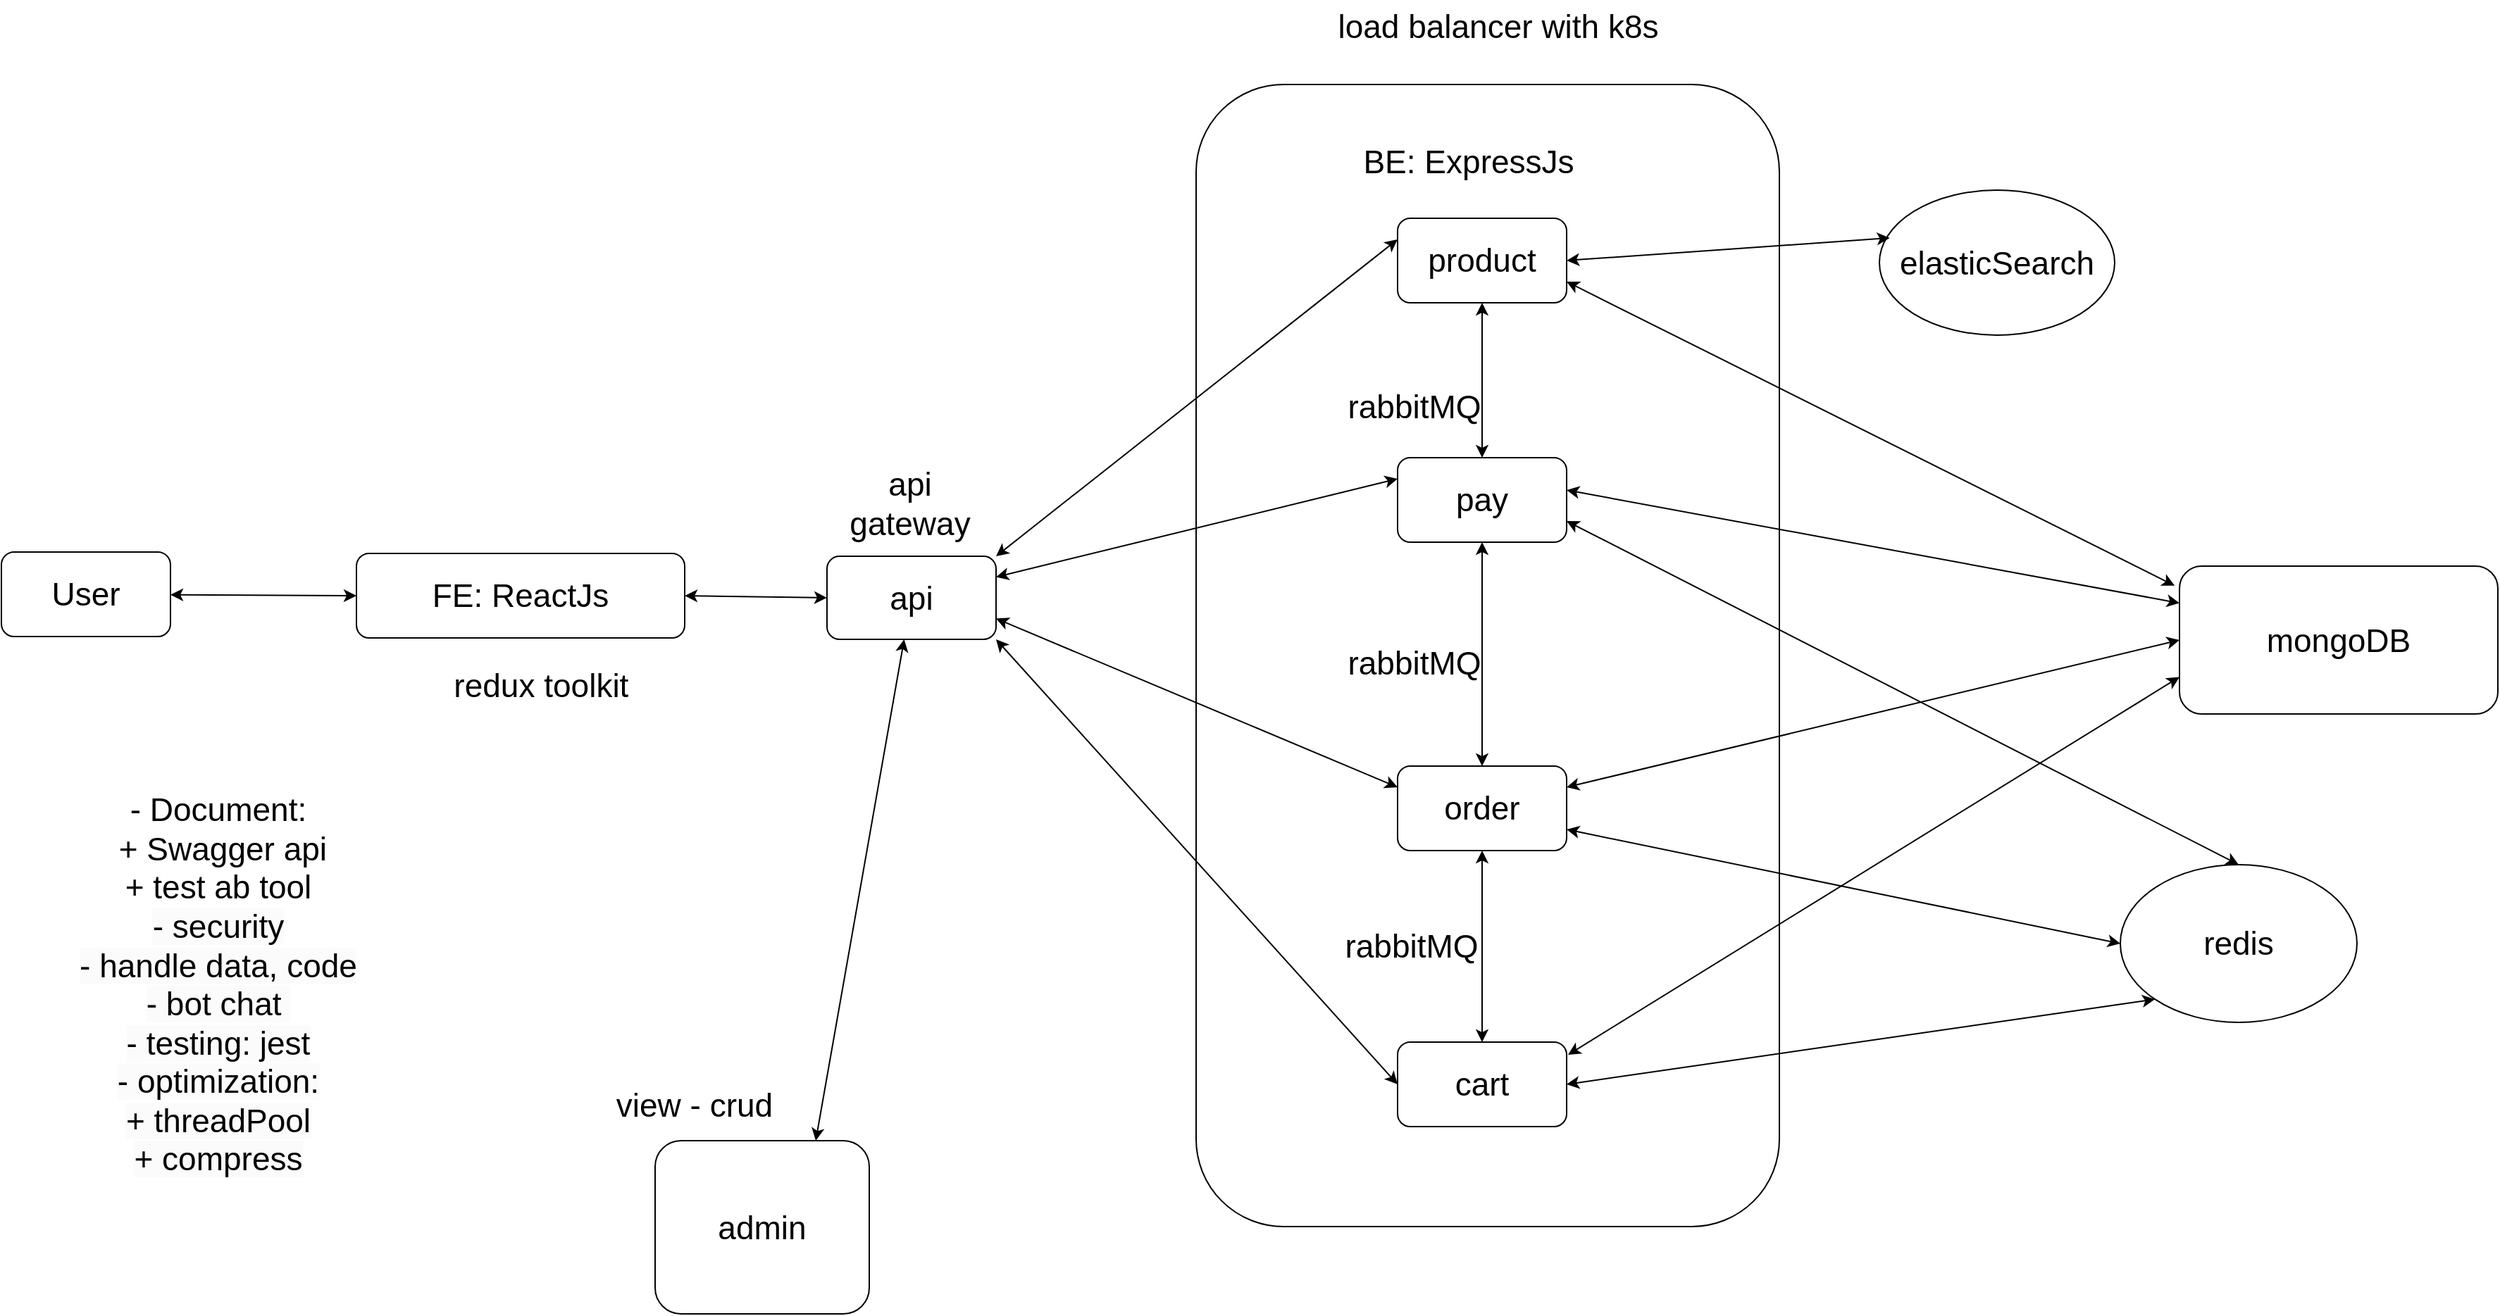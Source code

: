 <mxfile version="20.8.16" type="device"><diagram name="Page-1" id="qObm3ECjv3Qa3B2zsYYL"><mxGraphModel dx="4002" dy="2464" grid="1" gridSize="1" guides="1" tooltips="1" connect="1" arrows="1" fold="1" page="1" pageScale="1" pageWidth="850" pageHeight="1100" math="0" shadow="0"><root><mxCell id="0"/><mxCell id="1" parent="0"/><mxCell id="rB62T6FVKbhOmDA_tyK9-1" value="&lt;font style=&quot;font-size: 23px;&quot;&gt;FE: ReactJs&lt;/font&gt;" style="rounded=1;whiteSpace=wrap;html=1;" parent="1" vertex="1"><mxGeometry x="-719" y="144" width="233" height="60" as="geometry"/></mxCell><mxCell id="rB62T6FVKbhOmDA_tyK9-3" value="&amp;nbsp;redux toolkit" style="text;html=1;strokeColor=none;fillColor=none;align=center;verticalAlign=middle;whiteSpace=wrap;rounded=0;fontSize=23;" parent="1" vertex="1"><mxGeometry x="-661" y="216" width="140" height="44" as="geometry"/></mxCell><mxCell id="rB62T6FVKbhOmDA_tyK9-5" value="User" style="rounded=1;whiteSpace=wrap;html=1;fontSize=23;" parent="1" vertex="1"><mxGeometry x="-971" y="143" width="120" height="60" as="geometry"/></mxCell><mxCell id="rB62T6FVKbhOmDA_tyK9-6" value="admin" style="rounded=1;whiteSpace=wrap;html=1;fontSize=23;" parent="1" vertex="1"><mxGeometry x="-507" y="561" width="152" height="123" as="geometry"/></mxCell><mxCell id="rB62T6FVKbhOmDA_tyK9-9" value="product" style="rounded=1;whiteSpace=wrap;html=1;fontSize=23;" parent="1" vertex="1"><mxGeometry x="20" y="-94" width="120" height="60" as="geometry"/></mxCell><mxCell id="rB62T6FVKbhOmDA_tyK9-10" value="order&lt;br&gt;" style="rounded=1;whiteSpace=wrap;html=1;fontSize=23;" parent="1" vertex="1"><mxGeometry x="20" y="295" width="120" height="60" as="geometry"/></mxCell><mxCell id="rB62T6FVKbhOmDA_tyK9-11" value="cart" style="rounded=1;whiteSpace=wrap;html=1;fontSize=23;" parent="1" vertex="1"><mxGeometry x="20" y="491" width="120" height="60" as="geometry"/></mxCell><mxCell id="rB62T6FVKbhOmDA_tyK9-12" value="pay" style="rounded=1;whiteSpace=wrap;html=1;fontSize=23;" parent="1" vertex="1"><mxGeometry x="20" y="76" width="120" height="60" as="geometry"/></mxCell><mxCell id="rB62T6FVKbhOmDA_tyK9-14" value="load balancer with k8s" style="text;html=1;strokeColor=none;fillColor=none;align=center;verticalAlign=middle;whiteSpace=wrap;rounded=0;fontSize=23;" parent="1" vertex="1"><mxGeometry x="-98" y="-249" width="379" height="37" as="geometry"/></mxCell><mxCell id="rB62T6FVKbhOmDA_tyK9-19" value="mongoDB" style="whiteSpace=wrap;html=1;fontSize=23;fillColor=none;rounded=1;gradientColor=default;" parent="1" vertex="1"><mxGeometry x="575" y="153" width="226" height="105" as="geometry"/></mxCell><mxCell id="rB62T6FVKbhOmDA_tyK9-21" value="api" style="rounded=1;whiteSpace=wrap;html=1;strokeColor=default;fontSize=23;fillColor=default;gradientColor=none;" parent="1" vertex="1"><mxGeometry x="-385" y="146" width="120" height="59" as="geometry"/></mxCell><mxCell id="rB62T6FVKbhOmDA_tyK9-23" value="BE: ExpressJs" style="text;html=1;strokeColor=none;fillColor=none;align=center;verticalAlign=middle;whiteSpace=wrap;rounded=0;fontSize=23;" parent="1" vertex="1"><mxGeometry x="-11" y="-149" width="163" height="30" as="geometry"/></mxCell><mxCell id="rB62T6FVKbhOmDA_tyK9-25" value="" style="endArrow=classic;startArrow=classic;html=1;rounded=0;fontSize=23;entryX=0.5;entryY=1;entryDx=0;entryDy=0;exitX=0.5;exitY=0;exitDx=0;exitDy=0;" parent="1" source="rB62T6FVKbhOmDA_tyK9-12" target="rB62T6FVKbhOmDA_tyK9-9" edge="1"><mxGeometry width="50" height="50" relative="1" as="geometry"><mxPoint x="-62" y="355" as="sourcePoint"/><mxPoint x="-12" y="305" as="targetPoint"/></mxGeometry></mxCell><mxCell id="rB62T6FVKbhOmDA_tyK9-27" value="" style="endArrow=classic;startArrow=classic;html=1;rounded=0;fontSize=23;entryX=0.5;entryY=1;entryDx=0;entryDy=0;exitX=0.5;exitY=0;exitDx=0;exitDy=0;" parent="1" source="rB62T6FVKbhOmDA_tyK9-10" target="rB62T6FVKbhOmDA_tyK9-12" edge="1"><mxGeometry width="50" height="50" relative="1" as="geometry"><mxPoint x="-62" y="355" as="sourcePoint"/><mxPoint x="-12" y="305" as="targetPoint"/></mxGeometry></mxCell><mxCell id="rB62T6FVKbhOmDA_tyK9-28" value="" style="endArrow=classic;startArrow=classic;html=1;rounded=0;fontSize=23;entryX=0.5;entryY=1;entryDx=0;entryDy=0;exitX=0.5;exitY=0;exitDx=0;exitDy=0;" parent="1" source="rB62T6FVKbhOmDA_tyK9-11" target="rB62T6FVKbhOmDA_tyK9-10" edge="1"><mxGeometry width="50" height="50" relative="1" as="geometry"><mxPoint x="-62" y="355" as="sourcePoint"/><mxPoint x="-12" y="305" as="targetPoint"/></mxGeometry></mxCell><mxCell id="rB62T6FVKbhOmDA_tyK9-30" value="elasticSearch" style="ellipse;whiteSpace=wrap;html=1;rounded=1;strokeColor=default;fontSize=23;fillColor=default;gradientColor=none;" parent="1" vertex="1"><mxGeometry x="362" y="-114" width="167" height="103" as="geometry"/></mxCell><mxCell id="rB62T6FVKbhOmDA_tyK9-33" value="redis" style="ellipse;whiteSpace=wrap;html=1;rounded=1;strokeColor=default;fontSize=23;fillColor=default;gradientColor=none;" parent="1" vertex="1"><mxGeometry x="533" y="365" width="168" height="112" as="geometry"/></mxCell><mxCell id="rB62T6FVKbhOmDA_tyK9-52" value="api gateway" style="text;html=1;strokeColor=none;fillColor=none;align=center;verticalAlign=middle;whiteSpace=wrap;rounded=0;fontSize=23;" parent="1" vertex="1"><mxGeometry x="-356" y="94" width="60" height="30" as="geometry"/></mxCell><mxCell id="rB62T6FVKbhOmDA_tyK9-60" value="rabbitMQ" style="text;html=1;strokeColor=none;fillColor=none;align=center;verticalAlign=middle;whiteSpace=wrap;rounded=0;fontSize=23;" parent="1" vertex="1"><mxGeometry x="1.5" y="25" width="60" height="30" as="geometry"/></mxCell><mxCell id="rB62T6FVKbhOmDA_tyK9-61" value="rabbitMQ" style="text;html=1;strokeColor=none;fillColor=none;align=center;verticalAlign=middle;whiteSpace=wrap;rounded=0;fontSize=23;" parent="1" vertex="1"><mxGeometry x="1.5" y="207" width="60" height="30" as="geometry"/></mxCell><mxCell id="rB62T6FVKbhOmDA_tyK9-62" value="rabbitMQ" style="text;html=1;strokeColor=none;fillColor=none;align=center;verticalAlign=middle;whiteSpace=wrap;rounded=0;fontSize=23;" parent="1" vertex="1"><mxGeometry y="408" width="60" height="30" as="geometry"/></mxCell><mxCell id="rB62T6FVKbhOmDA_tyK9-73" value="" style="endArrow=classic;startArrow=classic;html=1;rounded=0;fontSize=23;entryX=0;entryY=0.5;entryDx=0;entryDy=0;" parent="1" source="rB62T6FVKbhOmDA_tyK9-5" target="rB62T6FVKbhOmDA_tyK9-1" edge="1"><mxGeometry width="50" height="50" relative="1" as="geometry"><mxPoint x="-61" y="287" as="sourcePoint"/><mxPoint x="-11" y="237" as="targetPoint"/></mxGeometry></mxCell><mxCell id="rB62T6FVKbhOmDA_tyK9-74" value="" style="endArrow=classic;startArrow=classic;html=1;rounded=0;fontSize=23;exitX=1;exitY=0.5;exitDx=0;exitDy=0;entryX=0;entryY=0.5;entryDx=0;entryDy=0;" parent="1" source="rB62T6FVKbhOmDA_tyK9-1" target="rB62T6FVKbhOmDA_tyK9-21" edge="1"><mxGeometry width="50" height="50" relative="1" as="geometry"><mxPoint x="-61" y="287" as="sourcePoint"/><mxPoint x="-11" y="237" as="targetPoint"/></mxGeometry></mxCell><mxCell id="rB62T6FVKbhOmDA_tyK9-75" value="" style="endArrow=classic;startArrow=classic;html=1;rounded=0;fontSize=23;exitX=1;exitY=0;exitDx=0;exitDy=0;entryX=0;entryY=0.25;entryDx=0;entryDy=0;" parent="1" source="rB62T6FVKbhOmDA_tyK9-21" target="rB62T6FVKbhOmDA_tyK9-9" edge="1"><mxGeometry width="50" height="50" relative="1" as="geometry"><mxPoint x="-61" y="287" as="sourcePoint"/><mxPoint x="-11" y="237" as="targetPoint"/></mxGeometry></mxCell><mxCell id="rB62T6FVKbhOmDA_tyK9-76" value="" style="endArrow=classic;startArrow=classic;html=1;rounded=0;fontSize=23;exitX=1;exitY=0.25;exitDx=0;exitDy=0;entryX=0;entryY=0.25;entryDx=0;entryDy=0;" parent="1" source="rB62T6FVKbhOmDA_tyK9-21" target="rB62T6FVKbhOmDA_tyK9-12" edge="1"><mxGeometry width="50" height="50" relative="1" as="geometry"><mxPoint x="-61" y="287" as="sourcePoint"/><mxPoint x="-11" y="237" as="targetPoint"/></mxGeometry></mxCell><mxCell id="rB62T6FVKbhOmDA_tyK9-77" value="" style="endArrow=classic;startArrow=classic;html=1;rounded=0;fontSize=23;exitX=1;exitY=0.75;exitDx=0;exitDy=0;entryX=0;entryY=0.25;entryDx=0;entryDy=0;" parent="1" source="rB62T6FVKbhOmDA_tyK9-21" target="rB62T6FVKbhOmDA_tyK9-10" edge="1"><mxGeometry width="50" height="50" relative="1" as="geometry"><mxPoint x="-61" y="287" as="sourcePoint"/><mxPoint x="-11" y="237" as="targetPoint"/></mxGeometry></mxCell><mxCell id="rB62T6FVKbhOmDA_tyK9-79" value="" style="endArrow=classic;startArrow=classic;html=1;rounded=0;fontSize=23;exitX=1;exitY=1;exitDx=0;exitDy=0;entryX=0;entryY=0.5;entryDx=0;entryDy=0;" parent="1" source="rB62T6FVKbhOmDA_tyK9-21" target="rB62T6FVKbhOmDA_tyK9-11" edge="1"><mxGeometry width="50" height="50" relative="1" as="geometry"><mxPoint x="-61" y="287" as="sourcePoint"/><mxPoint x="-11" y="237" as="targetPoint"/></mxGeometry></mxCell><mxCell id="rB62T6FVKbhOmDA_tyK9-83" value="" style="endArrow=classic;startArrow=classic;html=1;rounded=0;fontSize=23;exitX=0.75;exitY=0;exitDx=0;exitDy=0;" parent="1" source="rB62T6FVKbhOmDA_tyK9-6" target="rB62T6FVKbhOmDA_tyK9-21" edge="1"><mxGeometry width="50" height="50" relative="1" as="geometry"><mxPoint x="-405" y="558" as="sourcePoint"/><mxPoint x="-331" y="198" as="targetPoint"/></mxGeometry></mxCell><mxCell id="rB62T6FVKbhOmDA_tyK9-86" value="" style="endArrow=classic;startArrow=classic;html=1;rounded=0;fontSize=23;entryX=-0.015;entryY=0.132;entryDx=0;entryDy=0;entryPerimeter=0;exitX=1;exitY=0.75;exitDx=0;exitDy=0;" parent="1" source="rB62T6FVKbhOmDA_tyK9-9" target="rB62T6FVKbhOmDA_tyK9-19" edge="1"><mxGeometry width="50" height="50" relative="1" as="geometry"><mxPoint x="137" y="-64" as="sourcePoint"/><mxPoint x="-11" y="237" as="targetPoint"/></mxGeometry></mxCell><mxCell id="rB62T6FVKbhOmDA_tyK9-87" value="" style="endArrow=classic;startArrow=classic;html=1;rounded=0;fontSize=23;entryX=0;entryY=0.25;entryDx=0;entryDy=0;" parent="1" target="rB62T6FVKbhOmDA_tyK9-19" edge="1"><mxGeometry width="50" height="50" relative="1" as="geometry"><mxPoint x="140" y="99" as="sourcePoint"/><mxPoint x="577" y="228.021" as="targetPoint"/></mxGeometry></mxCell><mxCell id="rB62T6FVKbhOmDA_tyK9-88" value="" style="endArrow=classic;startArrow=classic;html=1;rounded=0;fontSize=23;exitX=1;exitY=0.25;exitDx=0;exitDy=0;entryX=0;entryY=0.5;entryDx=0;entryDy=0;" parent="1" source="rB62T6FVKbhOmDA_tyK9-10" target="rB62T6FVKbhOmDA_tyK9-19" edge="1"><mxGeometry width="50" height="50" relative="1" as="geometry"><mxPoint x="-61" y="287" as="sourcePoint"/><mxPoint x="-11" y="237" as="targetPoint"/></mxGeometry></mxCell><mxCell id="rB62T6FVKbhOmDA_tyK9-90" value="" style="endArrow=classic;startArrow=classic;html=1;rounded=0;fontSize=23;exitX=1;exitY=0.5;exitDx=0;exitDy=0;entryX=0.044;entryY=0.33;entryDx=0;entryDy=0;entryPerimeter=0;" parent="1" source="rB62T6FVKbhOmDA_tyK9-9" target="rB62T6FVKbhOmDA_tyK9-30" edge="1"><mxGeometry width="50" height="50" relative="1" as="geometry"><mxPoint x="-61" y="287" as="sourcePoint"/><mxPoint x="-11" y="237" as="targetPoint"/></mxGeometry></mxCell><mxCell id="rB62T6FVKbhOmDA_tyK9-93" value="" style="endArrow=classic;startArrow=classic;html=1;rounded=0;fontSize=23;exitX=1;exitY=0.75;exitDx=0;exitDy=0;entryX=0.5;entryY=0;entryDx=0;entryDy=0;" parent="1" source="rB62T6FVKbhOmDA_tyK9-12" target="rB62T6FVKbhOmDA_tyK9-33" edge="1"><mxGeometry width="50" height="50" relative="1" as="geometry"><mxPoint x="-61" y="287" as="sourcePoint"/><mxPoint x="-11" y="237" as="targetPoint"/></mxGeometry></mxCell><mxCell id="rB62T6FVKbhOmDA_tyK9-94" value="" style="endArrow=classic;startArrow=classic;html=1;rounded=0;fontSize=23;exitX=0;exitY=0.5;exitDx=0;exitDy=0;entryX=1;entryY=0.75;entryDx=0;entryDy=0;" parent="1" source="rB62T6FVKbhOmDA_tyK9-33" target="rB62T6FVKbhOmDA_tyK9-10" edge="1"><mxGeometry width="50" height="50" relative="1" as="geometry"><mxPoint x="-61" y="287" as="sourcePoint"/><mxPoint x="-11" y="237" as="targetPoint"/></mxGeometry></mxCell><mxCell id="rB62T6FVKbhOmDA_tyK9-95" value="" style="endArrow=classic;startArrow=classic;html=1;rounded=0;fontSize=23;exitX=0;exitY=1;exitDx=0;exitDy=0;entryX=1;entryY=0.5;entryDx=0;entryDy=0;" parent="1" source="rB62T6FVKbhOmDA_tyK9-33" target="rB62T6FVKbhOmDA_tyK9-11" edge="1"><mxGeometry width="50" height="50" relative="1" as="geometry"><mxPoint x="534.0" y="422" as="sourcePoint"/><mxPoint x="141" y="341" as="targetPoint"/></mxGeometry></mxCell><mxCell id="rB62T6FVKbhOmDA_tyK9-96" value="view - crud" style="text;html=1;strokeColor=none;fillColor=none;align=center;verticalAlign=middle;whiteSpace=wrap;rounded=0;fontSize=23;" parent="1" vertex="1"><mxGeometry x="-552" y="484" width="146" height="104" as="geometry"/></mxCell><mxCell id="rB62T6FVKbhOmDA_tyK9-97" value="" style="endArrow=classic;startArrow=classic;html=1;rounded=0;fontSize=23;entryX=0;entryY=0.75;entryDx=0;entryDy=0;" parent="1" target="rB62T6FVKbhOmDA_tyK9-19" edge="1"><mxGeometry width="50" height="50" relative="1" as="geometry"><mxPoint x="141" y="500" as="sourcePoint"/><mxPoint x="-11" y="237" as="targetPoint"/></mxGeometry></mxCell><mxCell id="rB62T6FVKbhOmDA_tyK9-101" value="" style="rounded=1;whiteSpace=wrap;html=1;strokeColor=default;fontSize=23;fillColor=none;gradientColor=none;" parent="1" vertex="1"><mxGeometry x="-123" y="-189" width="414" height="811" as="geometry"/></mxCell><mxCell id="rB62T6FVKbhOmDA_tyK9-104" value="- Document:&lt;br style=&quot;border-color: var(--border-color);&quot;&gt;&amp;nbsp;+ Swagger api&lt;br&gt;+ test ab tool&lt;br style=&quot;border-color: var(--border-color); color: rgb(0, 0, 0); font-family: Helvetica; font-size: 23px; font-style: normal; font-variant-ligatures: normal; font-variant-caps: normal; font-weight: 400; letter-spacing: normal; orphans: 2; text-align: center; text-indent: 0px; text-transform: none; widows: 2; word-spacing: 0px; -webkit-text-stroke-width: 0px; background-color: rgb(251, 251, 251); text-decoration-thickness: initial; text-decoration-style: initial; text-decoration-color: initial;&quot;&gt;&lt;span style=&quot;color: rgb(0, 0, 0); font-family: Helvetica; font-size: 23px; font-style: normal; font-variant-ligatures: normal; font-variant-caps: normal; font-weight: 400; letter-spacing: normal; orphans: 2; text-align: center; text-indent: 0px; text-transform: none; widows: 2; word-spacing: 0px; -webkit-text-stroke-width: 0px; background-color: rgb(251, 251, 251); text-decoration-thickness: initial; text-decoration-style: initial; text-decoration-color: initial; float: none; display: inline !important;&quot;&gt;-&amp;nbsp;&lt;/span&gt;&lt;span style=&quot;color: rgb(0, 0, 0); font-family: Helvetica; font-size: 23px; font-style: normal; font-variant-ligatures: normal; font-variant-caps: normal; font-weight: 400; letter-spacing: normal; orphans: 2; text-align: center; text-indent: 0px; text-transform: none; widows: 2; word-spacing: 0px; -webkit-text-stroke-width: 0px; background-color: rgb(251, 251, 251); text-decoration-thickness: initial; text-decoration-style: initial; text-decoration-color: initial; float: none; display: inline !important;&quot;&gt;security&lt;br&gt;- handle data, code&lt;br&gt;- bot chat&amp;nbsp;&lt;br&gt;- testing: jest&lt;br&gt;- optimization:&lt;br&gt;+ threadPool&lt;br&gt;+&amp;nbsp;compress &lt;br&gt;&lt;br&gt;&lt;/span&gt;&lt;br&gt;&lt;br&gt;" style="text;html=1;strokeColor=none;fillColor=none;align=center;verticalAlign=middle;whiteSpace=wrap;rounded=0;fontSize=23;" parent="1" vertex="1"><mxGeometry x="-968" y="339" width="302" height="305" as="geometry"/></mxCell></root></mxGraphModel></diagram></mxfile>